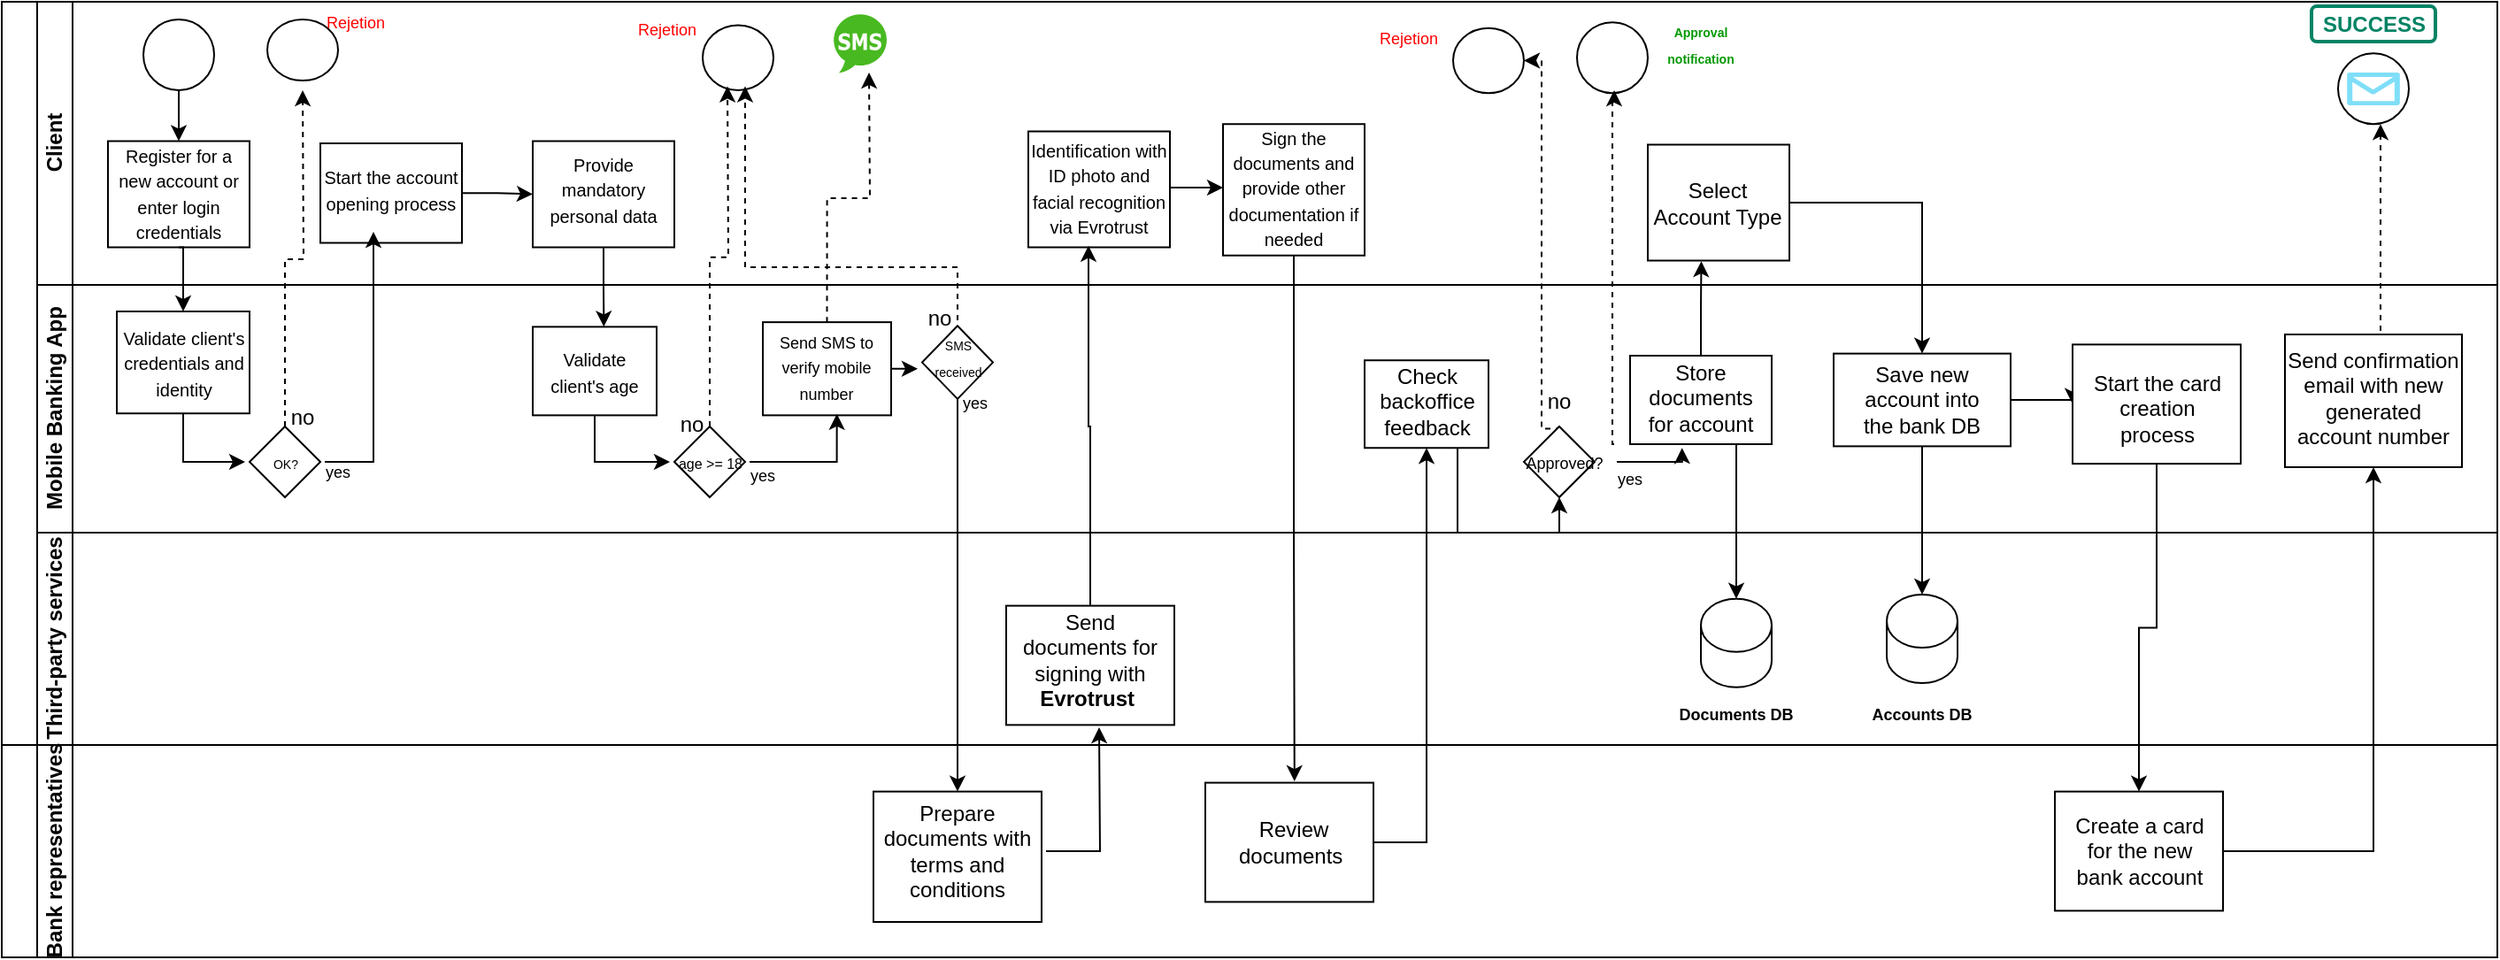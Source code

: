<mxfile version="21.2.1" type="github">
  <diagram id="prtHgNgQTEPvFCAcTncT" name="Page-1">
    <mxGraphModel dx="1558" dy="538" grid="1" gridSize="10" guides="1" tooltips="1" connect="1" arrows="1" fold="1" page="1" pageScale="1" pageWidth="827" pageHeight="1169" math="0" shadow="0">
      <root>
        <mxCell id="0" />
        <mxCell id="1" parent="0" />
        <mxCell id="dNxyNK7c78bLwvsdeMH5-19" value="" style="swimlane;html=1;childLayout=stackLayout;resizeParent=1;resizeParentMax=0;horizontal=0;startSize=20;horizontalStack=0;" parent="1" vertex="1">
          <mxGeometry x="100" y="120" width="1410" height="420" as="geometry">
            <mxRectangle x="130" y="120" width="50" height="40" as="alternateBounds" />
          </mxGeometry>
        </mxCell>
        <mxCell id="dNxyNK7c78bLwvsdeMH5-20" value="Client" style="swimlane;html=1;startSize=20;horizontal=0;" parent="dNxyNK7c78bLwvsdeMH5-19" vertex="1">
          <mxGeometry x="20" width="1390" height="160" as="geometry">
            <mxRectangle x="20" width="830" height="30" as="alternateBounds" />
          </mxGeometry>
        </mxCell>
        <mxCell id="dNxyNK7c78bLwvsdeMH5-32" value="" style="ellipse;whiteSpace=wrap;html=1;" parent="dNxyNK7c78bLwvsdeMH5-20" vertex="1">
          <mxGeometry x="130" y="10" width="40" height="34.5" as="geometry" />
        </mxCell>
        <mxCell id="s5pZFRqYBgZjyqIlcMoZ-17" style="edgeStyle=orthogonalEdgeStyle;rounded=0;orthogonalLoop=1;jettySize=auto;html=1;exitX=0.5;exitY=1;exitDx=0;exitDy=0;entryX=0.5;entryY=0;entryDx=0;entryDy=0;" edge="1" parent="dNxyNK7c78bLwvsdeMH5-20" source="dNxyNK7c78bLwvsdeMH5-23" target="s5pZFRqYBgZjyqIlcMoZ-7">
          <mxGeometry relative="1" as="geometry" />
        </mxCell>
        <mxCell id="dNxyNK7c78bLwvsdeMH5-23" value="" style="ellipse;whiteSpace=wrap;html=1;" parent="dNxyNK7c78bLwvsdeMH5-20" vertex="1">
          <mxGeometry x="60" y="10" width="40" height="40" as="geometry" />
        </mxCell>
        <mxCell id="H2B2UGWtE6lgij_-whlS-2" style="edgeStyle=orthogonalEdgeStyle;rounded=0;orthogonalLoop=1;jettySize=auto;html=1;exitX=1;exitY=0.5;exitDx=0;exitDy=0;entryX=0;entryY=0.5;entryDx=0;entryDy=0;" parent="dNxyNK7c78bLwvsdeMH5-20" source="dNxyNK7c78bLwvsdeMH5-24" target="dNxyNK7c78bLwvsdeMH5-30" edge="1">
          <mxGeometry relative="1" as="geometry" />
        </mxCell>
        <mxCell id="dNxyNK7c78bLwvsdeMH5-24" value="" style="rounded=0;whiteSpace=wrap;html=1;fontFamily=Helvetica;fontSize=12;fontColor=#000000;align=center;" parent="dNxyNK7c78bLwvsdeMH5-20" vertex="1">
          <mxGeometry x="160" y="80" width="80" height="56.25" as="geometry" />
        </mxCell>
        <mxCell id="dNxyNK7c78bLwvsdeMH5-30" value="" style="rounded=0;whiteSpace=wrap;html=1;fontFamily=Helvetica;fontSize=12;fontColor=#000000;align=center;" parent="dNxyNK7c78bLwvsdeMH5-20" vertex="1">
          <mxGeometry x="280" y="78.75" width="80" height="60" as="geometry" />
        </mxCell>
        <mxCell id="0VKmnLm70ZOvJsMQm3Ms-3" value="&lt;font style=&quot;font-size: 10px;&quot;&gt;Start the account opening process&lt;/font&gt;" style="text;strokeColor=none;align=center;fillColor=none;html=1;verticalAlign=middle;whiteSpace=wrap;rounded=0;" parent="dNxyNK7c78bLwvsdeMH5-20" vertex="1">
          <mxGeometry x="160" y="91.25" width="80" height="30" as="geometry" />
        </mxCell>
        <mxCell id="H2B2UGWtE6lgij_-whlS-1" value="&lt;font style=&quot;font-size: 10px;&quot;&gt;Provide mandatory personal data&lt;/font&gt;" style="text;strokeColor=none;align=center;fillColor=none;html=1;verticalAlign=middle;whiteSpace=wrap;rounded=0;" parent="dNxyNK7c78bLwvsdeMH5-20" vertex="1">
          <mxGeometry x="285" y="91" width="70" height="30" as="geometry" />
        </mxCell>
        <mxCell id="H2B2UGWtE6lgij_-whlS-9" value="&lt;font style=&quot;font-size: 9px;&quot;&gt;Rejetion&lt;/font&gt;" style="text;strokeColor=none;align=center;fillColor=none;html=1;verticalAlign=middle;whiteSpace=wrap;rounded=0;fontColor=#FF0000;" parent="dNxyNK7c78bLwvsdeMH5-20" vertex="1">
          <mxGeometry x="160" y="8.25" width="40" height="5" as="geometry" />
        </mxCell>
        <mxCell id="H2B2UGWtE6lgij_-whlS-36" value="" style="rounded=0;whiteSpace=wrap;html=1;fontFamily=Helvetica;fontSize=12;fontColor=#000000;align=center;" parent="dNxyNK7c78bLwvsdeMH5-20" vertex="1">
          <mxGeometry x="560" y="73.25" width="80" height="65.5" as="geometry" />
        </mxCell>
        <mxCell id="s5pZFRqYBgZjyqIlcMoZ-55" style="edgeStyle=orthogonalEdgeStyle;rounded=0;orthogonalLoop=1;jettySize=auto;html=1;exitX=1;exitY=0.5;exitDx=0;exitDy=0;" edge="1" parent="dNxyNK7c78bLwvsdeMH5-20" source="H2B2UGWtE6lgij_-whlS-37">
          <mxGeometry relative="1" as="geometry">
            <mxPoint x="670" y="105.154" as="targetPoint" />
          </mxGeometry>
        </mxCell>
        <mxCell id="H2B2UGWtE6lgij_-whlS-37" value="&lt;font style=&quot;font-size: 10px;&quot;&gt;Identification with ID photo and facial recognition via Evrotrust&lt;/font&gt;" style="text;strokeColor=none;align=center;fillColor=none;html=1;verticalAlign=middle;whiteSpace=wrap;rounded=0;" parent="dNxyNK7c78bLwvsdeMH5-20" vertex="1">
          <mxGeometry x="560" y="90" width="80" height="30" as="geometry" />
        </mxCell>
        <mxCell id="s5pZFRqYBgZjyqIlcMoZ-57" style="edgeStyle=orthogonalEdgeStyle;rounded=0;orthogonalLoop=1;jettySize=auto;html=1;exitX=0.5;exitY=1;exitDx=0;exitDy=0;" edge="1" parent="dNxyNK7c78bLwvsdeMH5-20" source="H2B2UGWtE6lgij_-whlS-44">
          <mxGeometry relative="1" as="geometry">
            <mxPoint x="710.385" y="440.513" as="targetPoint" />
          </mxGeometry>
        </mxCell>
        <mxCell id="H2B2UGWtE6lgij_-whlS-44" value="" style="rounded=0;whiteSpace=wrap;html=1;fontFamily=Helvetica;fontSize=12;fontColor=#000000;align=center;" parent="dNxyNK7c78bLwvsdeMH5-20" vertex="1">
          <mxGeometry x="670" y="69.12" width="80" height="74.25" as="geometry" />
        </mxCell>
        <mxCell id="H2B2UGWtE6lgij_-whlS-45" value="&lt;font style=&quot;font-size: 10px;&quot;&gt;Sign the documents and provide other documentation if needed&lt;/font&gt;" style="text;strokeColor=none;align=center;fillColor=none;html=1;verticalAlign=middle;whiteSpace=wrap;rounded=0;" parent="dNxyNK7c78bLwvsdeMH5-20" vertex="1">
          <mxGeometry x="665" y="91.88" width="90" height="26.25" as="geometry" />
        </mxCell>
        <mxCell id="H2B2UGWtE6lgij_-whlS-59" value="" style="ellipse;whiteSpace=wrap;html=1;" parent="dNxyNK7c78bLwvsdeMH5-20" vertex="1">
          <mxGeometry x="870" y="11.62" width="40" height="40" as="geometry" />
        </mxCell>
        <mxCell id="H2B2UGWtE6lgij_-whlS-61" value="&lt;font color=&quot;#009900&quot; style=&quot;font-size: 7px;&quot;&gt;&lt;b&gt;Approval notification&lt;/b&gt;&lt;/font&gt;" style="text;strokeColor=none;align=center;fillColor=none;html=1;verticalAlign=middle;whiteSpace=wrap;rounded=0;" parent="dNxyNK7c78bLwvsdeMH5-20" vertex="1">
          <mxGeometry x="910" y="8.25" width="60" height="30" as="geometry" />
        </mxCell>
        <mxCell id="H2B2UGWtE6lgij_-whlS-65" value="" style="rounded=0;whiteSpace=wrap;html=1;fontFamily=Helvetica;fontSize=12;fontColor=#000000;align=center;" parent="dNxyNK7c78bLwvsdeMH5-20" vertex="1">
          <mxGeometry x="910" y="80.75" width="80" height="65.5" as="geometry" />
        </mxCell>
        <mxCell id="H2B2UGWtE6lgij_-whlS-66" value="Select Account Type" style="text;strokeColor=none;align=center;fillColor=none;html=1;verticalAlign=middle;whiteSpace=wrap;rounded=0;" parent="dNxyNK7c78bLwvsdeMH5-20" vertex="1">
          <mxGeometry x="909" y="98.5" width="81" height="30" as="geometry" />
        </mxCell>
        <mxCell id="H2B2UGWtE6lgij_-whlS-91" value="" style="ellipse;whiteSpace=wrap;html=1;" parent="dNxyNK7c78bLwvsdeMH5-20" vertex="1">
          <mxGeometry x="1300" y="29.12" width="40" height="40" as="geometry" />
        </mxCell>
        <mxCell id="s5pZFRqYBgZjyqIlcMoZ-7" value="" style="rounded=0;whiteSpace=wrap;html=1;fontFamily=Helvetica;fontSize=12;fontColor=#000000;align=center;" vertex="1" parent="dNxyNK7c78bLwvsdeMH5-20">
          <mxGeometry x="40" y="78.75" width="80" height="60" as="geometry" />
        </mxCell>
        <mxCell id="s5pZFRqYBgZjyqIlcMoZ-9" value="&lt;font style=&quot;font-size: 10px;&quot;&gt;Register for a new account or enter login credentials&lt;/font&gt;" style="text;strokeColor=none;align=center;fillColor=none;html=1;verticalAlign=middle;whiteSpace=wrap;rounded=0;" vertex="1" parent="dNxyNK7c78bLwvsdeMH5-20">
          <mxGeometry x="45" y="85" width="70" height="46" as="geometry" />
        </mxCell>
        <mxCell id="s5pZFRqYBgZjyqIlcMoZ-23" value="" style="shape=image;html=1;verticalAlign=top;verticalLabelPosition=bottom;labelBackgroundColor=#ffffff;imageAspect=0;aspect=fixed;image=https://cdn2.iconfinder.com/data/icons/boxicons-regular-vol-1/24/bx-comment-error-128.png" vertex="1" parent="dNxyNK7c78bLwvsdeMH5-20">
          <mxGeometry x="136" y="13.25" width="28" height="28" as="geometry" />
        </mxCell>
        <mxCell id="s5pZFRqYBgZjyqIlcMoZ-28" value="" style="ellipse;whiteSpace=wrap;html=1;" vertex="1" parent="dNxyNK7c78bLwvsdeMH5-20">
          <mxGeometry x="376" y="13.25" width="40" height="36.75" as="geometry" />
        </mxCell>
        <mxCell id="s5pZFRqYBgZjyqIlcMoZ-29" value="" style="shape=image;html=1;verticalAlign=top;verticalLabelPosition=bottom;labelBackgroundColor=#ffffff;imageAspect=0;aspect=fixed;image=https://cdn2.iconfinder.com/data/icons/boxicons-regular-vol-1/24/bx-comment-error-128.png" vertex="1" parent="dNxyNK7c78bLwvsdeMH5-20">
          <mxGeometry x="382" y="17.62" width="28" height="28" as="geometry" />
        </mxCell>
        <mxCell id="s5pZFRqYBgZjyqIlcMoZ-44" style="edgeStyle=orthogonalEdgeStyle;rounded=0;orthogonalLoop=1;jettySize=auto;html=1;exitX=0.5;exitY=0;exitDx=0;exitDy=0;entryX=0.5;entryY=1;entryDx=0;entryDy=0;dashed=1;" edge="1" parent="dNxyNK7c78bLwvsdeMH5-20" source="dNxyNK7c78bLwvsdeMH5-28">
          <mxGeometry relative="1" as="geometry">
            <mxPoint x="380" y="247.06" as="sourcePoint" />
            <mxPoint x="390" y="47.75" as="targetPoint" />
          </mxGeometry>
        </mxCell>
        <mxCell id="s5pZFRqYBgZjyqIlcMoZ-49" style="edgeStyle=orthogonalEdgeStyle;rounded=0;orthogonalLoop=1;jettySize=auto;html=1;entryX=0.5;entryY=1;entryDx=0;entryDy=0;dashed=1;" edge="1" parent="dNxyNK7c78bLwvsdeMH5-20">
          <mxGeometry relative="1" as="geometry">
            <mxPoint x="520" y="180" as="sourcePoint" />
            <mxPoint x="400" y="47.75" as="targetPoint" />
            <Array as="points">
              <mxPoint x="520" y="150" />
              <mxPoint x="400" y="150" />
            </Array>
          </mxGeometry>
        </mxCell>
        <mxCell id="s5pZFRqYBgZjyqIlcMoZ-61" value="" style="shape=image;html=1;verticalAlign=top;verticalLabelPosition=bottom;labelBackgroundColor=#ffffff;imageAspect=0;aspect=fixed;image=https://cdn4.iconfinder.com/data/icons/web-ui-color/128/Checkmark-128.png" vertex="1" parent="dNxyNK7c78bLwvsdeMH5-20">
          <mxGeometry x="875.5" y="17.12" width="29" height="29" as="geometry" />
        </mxCell>
        <mxCell id="s5pZFRqYBgZjyqIlcMoZ-67" style="edgeStyle=orthogonalEdgeStyle;rounded=0;orthogonalLoop=1;jettySize=auto;html=1;exitX=0.5;exitY=0;exitDx=0;exitDy=0;entryX=0.5;entryY=1;entryDx=0;entryDy=0;dashed=1;" edge="1" parent="dNxyNK7c78bLwvsdeMH5-20" source="dNxyNK7c78bLwvsdeMH5-34">
          <mxGeometry relative="1" as="geometry">
            <mxPoint x="460" y="232.25" as="sourcePoint" />
            <mxPoint x="470" y="40" as="targetPoint" />
          </mxGeometry>
        </mxCell>
        <mxCell id="s5pZFRqYBgZjyqIlcMoZ-68" value="&lt;font style=&quot;font-size: 9px;&quot;&gt;Rejetion&lt;/font&gt;" style="text;strokeColor=none;align=center;fillColor=none;html=1;verticalAlign=middle;whiteSpace=wrap;rounded=0;fontColor=#FF0000;" vertex="1" parent="dNxyNK7c78bLwvsdeMH5-20">
          <mxGeometry x="336" y="10" width="40" height="10" as="geometry" />
        </mxCell>
        <mxCell id="s5pZFRqYBgZjyqIlcMoZ-75" value="SUCCESS" style="dashed=0;html=1;rounded=1;strokeColor=#008364;fontSize=12;align=center;fontStyle=1;strokeWidth=2;fontColor=#008364" vertex="1" parent="dNxyNK7c78bLwvsdeMH5-20">
          <mxGeometry x="1285" y="2.5" width="70" height="20" as="geometry" />
        </mxCell>
        <mxCell id="s5pZFRqYBgZjyqIlcMoZ-76" value="" style="verticalLabelPosition=bottom;html=1;verticalAlign=top;align=center;strokeColor=none;fillColor=#00BEF2;shape=mxgraph.azure.message;pointerEvents=1;" vertex="1" parent="dNxyNK7c78bLwvsdeMH5-20">
          <mxGeometry x="1305" y="40" width="30" height="18.5" as="geometry" />
        </mxCell>
        <mxCell id="s5pZFRqYBgZjyqIlcMoZ-81" style="edgeStyle=orthogonalEdgeStyle;rounded=0;orthogonalLoop=1;jettySize=auto;html=1;exitX=0.5;exitY=0;exitDx=0;exitDy=0;entryX=0.5;entryY=1;entryDx=0;entryDy=0;dashed=1;" edge="1" parent="dNxyNK7c78bLwvsdeMH5-20" source="s5pZFRqYBgZjyqIlcMoZ-72">
          <mxGeometry relative="1" as="geometry">
            <mxPoint x="1300" y="210.12" as="sourcePoint" />
            <mxPoint x="1324" y="69.12" as="targetPoint" />
            <Array as="points">
              <mxPoint x="1324" y="188" />
            </Array>
          </mxGeometry>
        </mxCell>
        <mxCell id="s5pZFRqYBgZjyqIlcMoZ-86" value="" style="ellipse;whiteSpace=wrap;html=1;" vertex="1" parent="dNxyNK7c78bLwvsdeMH5-20">
          <mxGeometry x="800" y="14.87" width="40" height="36.75" as="geometry" />
        </mxCell>
        <mxCell id="s5pZFRqYBgZjyqIlcMoZ-85" value="" style="shape=image;html=1;verticalAlign=top;verticalLabelPosition=bottom;labelBackgroundColor=#ffffff;imageAspect=0;aspect=fixed;image=https://cdn2.iconfinder.com/data/icons/boxicons-regular-vol-1/24/bx-comment-error-128.png" vertex="1" parent="dNxyNK7c78bLwvsdeMH5-20">
          <mxGeometry x="806" y="22.5" width="28" height="28" as="geometry" />
        </mxCell>
        <mxCell id="s5pZFRqYBgZjyqIlcMoZ-87" value="&lt;font style=&quot;font-size: 9px;&quot;&gt;Rejetion&lt;/font&gt;" style="text;strokeColor=none;align=center;fillColor=none;html=1;verticalAlign=middle;whiteSpace=wrap;rounded=0;fontColor=#FF0000;" vertex="1" parent="dNxyNK7c78bLwvsdeMH5-20">
          <mxGeometry x="755" y="14.87" width="40" height="10" as="geometry" />
        </mxCell>
        <mxCell id="s5pZFRqYBgZjyqIlcMoZ-90" style="edgeStyle=orthogonalEdgeStyle;rounded=0;orthogonalLoop=1;jettySize=auto;html=1;dashed=1;entryX=1;entryY=0.5;entryDx=0;entryDy=0;" edge="1" parent="dNxyNK7c78bLwvsdeMH5-20" target="s5pZFRqYBgZjyqIlcMoZ-86">
          <mxGeometry relative="1" as="geometry">
            <mxPoint x="861" y="241.25" as="sourcePoint" />
            <mxPoint x="810" y="60" as="targetPoint" />
            <Array as="points">
              <mxPoint x="850" y="241" />
              <mxPoint x="850" y="33" />
            </Array>
          </mxGeometry>
        </mxCell>
        <mxCell id="s5pZFRqYBgZjyqIlcMoZ-94" value="" style="dashed=0;outlineConnect=0;html=1;align=center;labelPosition=center;verticalLabelPosition=bottom;verticalAlign=top;shape=mxgraph.weblogos.sms;fillColor=#48B921;strokeColor=none" vertex="1" parent="dNxyNK7c78bLwvsdeMH5-20">
          <mxGeometry x="450" y="6.31" width="30" height="33.88" as="geometry" />
        </mxCell>
        <mxCell id="dNxyNK7c78bLwvsdeMH5-21" value="Mobile Banking App" style="swimlane;html=1;startSize=20;horizontal=0;" parent="dNxyNK7c78bLwvsdeMH5-19" vertex="1">
          <mxGeometry x="20" y="160" width="1390" height="140" as="geometry">
            <mxRectangle x="20" y="160" width="890" height="30" as="alternateBounds" />
          </mxGeometry>
        </mxCell>
        <mxCell id="s5pZFRqYBgZjyqIlcMoZ-89" style="edgeStyle=orthogonalEdgeStyle;rounded=0;orthogonalLoop=1;jettySize=auto;html=1;dashed=1;" edge="1" parent="dNxyNK7c78bLwvsdeMH5-21">
          <mxGeometry relative="1" as="geometry">
            <mxPoint x="891" y="90" as="sourcePoint" />
            <mxPoint x="891" y="-110" as="targetPoint" />
            <Array as="points">
              <mxPoint x="890" y="90" />
              <mxPoint x="890" y="-107" />
            </Array>
          </mxGeometry>
        </mxCell>
        <mxCell id="s5pZFRqYBgZjyqIlcMoZ-30" style="edgeStyle=orthogonalEdgeStyle;rounded=0;orthogonalLoop=1;jettySize=auto;html=1;exitX=0.5;exitY=1;exitDx=0;exitDy=0;entryX=0;entryY=0.5;entryDx=0;entryDy=0;" edge="1" parent="dNxyNK7c78bLwvsdeMH5-21" source="dNxyNK7c78bLwvsdeMH5-26" target="H2B2UGWtE6lgij_-whlS-6">
          <mxGeometry relative="1" as="geometry" />
        </mxCell>
        <mxCell id="dNxyNK7c78bLwvsdeMH5-26" value="" style="rounded=0;whiteSpace=wrap;html=1;fontFamily=Helvetica;fontSize=12;fontColor=#000000;align=center;" parent="dNxyNK7c78bLwvsdeMH5-21" vertex="1">
          <mxGeometry x="280" y="23.69" width="70" height="50" as="geometry" />
        </mxCell>
        <mxCell id="H2B2UGWtE6lgij_-whlS-15" value="no" style="text;strokeColor=none;align=center;fillColor=none;html=1;verticalAlign=middle;whiteSpace=wrap;rounded=0;" parent="dNxyNK7c78bLwvsdeMH5-21" vertex="1">
          <mxGeometry x="480" y="3.69" width="60" height="30" as="geometry" />
        </mxCell>
        <mxCell id="s5pZFRqYBgZjyqIlcMoZ-42" style="edgeStyle=orthogonalEdgeStyle;rounded=0;orthogonalLoop=1;jettySize=auto;html=1;exitX=1;exitY=0.5;exitDx=0;exitDy=0;entryX=0;entryY=0.75;entryDx=0;entryDy=0;" edge="1" parent="dNxyNK7c78bLwvsdeMH5-21" source="dNxyNK7c78bLwvsdeMH5-34" target="H2B2UGWtE6lgij_-whlS-21">
          <mxGeometry relative="1" as="geometry" />
        </mxCell>
        <mxCell id="dNxyNK7c78bLwvsdeMH5-34" value="" style="rounded=0;whiteSpace=wrap;html=1;fontFamily=Helvetica;fontSize=12;fontColor=#000000;align=center;" parent="dNxyNK7c78bLwvsdeMH5-21" vertex="1">
          <mxGeometry x="410" y="21.07" width="72.5" height="52.62" as="geometry" />
        </mxCell>
        <mxCell id="H2B2UGWtE6lgij_-whlS-18" value="&lt;font style=&quot;font-size: 9px;&quot;&gt;Send SMS to verify mobile number&lt;/font&gt;" style="text;strokeColor=none;align=center;fillColor=none;html=1;verticalAlign=middle;whiteSpace=wrap;rounded=0;" parent="dNxyNK7c78bLwvsdeMH5-21" vertex="1">
          <mxGeometry x="416.25" y="31.31" width="60" height="30" as="geometry" />
        </mxCell>
        <mxCell id="dNxyNK7c78bLwvsdeMH5-36" value="" style="rhombus;whiteSpace=wrap;html=1;fontFamily=Helvetica;fontSize=12;fontColor=#000000;align=center;" parent="dNxyNK7c78bLwvsdeMH5-21" vertex="1">
          <mxGeometry x="500" y="23.15" width="40" height="41.31" as="geometry" />
        </mxCell>
        <mxCell id="H2B2UGWtE6lgij_-whlS-23" value="no" style="text;strokeColor=none;align=center;fillColor=none;html=1;verticalAlign=middle;whiteSpace=wrap;rounded=0;" parent="dNxyNK7c78bLwvsdeMH5-21" vertex="1">
          <mxGeometry x="120" y="60" width="60" height="30" as="geometry" />
        </mxCell>
        <mxCell id="H2B2UGWtE6lgij_-whlS-29" value="&lt;font style=&quot;font-size: 9px;&quot;&gt;yes&lt;/font&gt;" style="text;strokeColor=none;align=center;fillColor=none;html=1;verticalAlign=middle;whiteSpace=wrap;rounded=0;" parent="dNxyNK7c78bLwvsdeMH5-21" vertex="1">
          <mxGeometry x="140" y="90" width="60" height="30" as="geometry" />
        </mxCell>
        <mxCell id="H2B2UGWtE6lgij_-whlS-43" value="no" style="text;strokeColor=none;align=center;fillColor=none;html=1;verticalAlign=middle;whiteSpace=wrap;rounded=0;" parent="dNxyNK7c78bLwvsdeMH5-21" vertex="1">
          <mxGeometry x="340" y="63.69" width="60" height="30" as="geometry" />
        </mxCell>
        <mxCell id="H2B2UGWtE6lgij_-whlS-55" value="" style="rounded=0;whiteSpace=wrap;html=1;fontFamily=Helvetica;fontSize=12;fontColor=#000000;align=center;" parent="dNxyNK7c78bLwvsdeMH5-21" vertex="1">
          <mxGeometry x="900" y="40" width="80" height="50" as="geometry" />
        </mxCell>
        <mxCell id="H2B2UGWtE6lgij_-whlS-58" value="Store documents for account" style="text;strokeColor=none;align=center;fillColor=none;html=1;verticalAlign=middle;whiteSpace=wrap;rounded=0;" parent="dNxyNK7c78bLwvsdeMH5-21" vertex="1">
          <mxGeometry x="901.25" y="48.81" width="77.5" height="30" as="geometry" />
        </mxCell>
        <mxCell id="s5pZFRqYBgZjyqIlcMoZ-93" style="edgeStyle=orthogonalEdgeStyle;rounded=0;orthogonalLoop=1;jettySize=auto;html=1;exitX=1;exitY=0.5;exitDx=0;exitDy=0;entryX=0;entryY=0.5;entryDx=0;entryDy=0;" edge="1" parent="dNxyNK7c78bLwvsdeMH5-21" source="H2B2UGWtE6lgij_-whlS-67" target="s5pZFRqYBgZjyqIlcMoZ-69">
          <mxGeometry relative="1" as="geometry">
            <mxPoint x="1140" y="65.13" as="targetPoint" />
          </mxGeometry>
        </mxCell>
        <mxCell id="H2B2UGWtE6lgij_-whlS-67" value="" style="rounded=0;whiteSpace=wrap;html=1;fontFamily=Helvetica;fontSize=12;fontColor=#000000;align=center;" parent="dNxyNK7c78bLwvsdeMH5-21" vertex="1">
          <mxGeometry x="1015" y="38.81" width="100" height="52.38" as="geometry" />
        </mxCell>
        <mxCell id="H2B2UGWtE6lgij_-whlS-68" value="Save new account into the bank DB" style="text;strokeColor=none;align=center;fillColor=none;html=1;verticalAlign=middle;whiteSpace=wrap;rounded=0;" parent="dNxyNK7c78bLwvsdeMH5-21" vertex="1">
          <mxGeometry x="1030" y="50" width="70" height="30" as="geometry" />
        </mxCell>
        <mxCell id="s5pZFRqYBgZjyqIlcMoZ-20" style="edgeStyle=orthogonalEdgeStyle;rounded=0;orthogonalLoop=1;jettySize=auto;html=1;exitX=0.5;exitY=1;exitDx=0;exitDy=0;entryX=0;entryY=0.5;entryDx=0;entryDy=0;" edge="1" parent="dNxyNK7c78bLwvsdeMH5-21" source="s5pZFRqYBgZjyqIlcMoZ-11" target="s5pZFRqYBgZjyqIlcMoZ-19">
          <mxGeometry relative="1" as="geometry" />
        </mxCell>
        <mxCell id="s5pZFRqYBgZjyqIlcMoZ-11" value="" style="rounded=0;whiteSpace=wrap;html=1;fontFamily=Helvetica;fontSize=12;fontColor=#000000;align=center;" vertex="1" parent="dNxyNK7c78bLwvsdeMH5-21">
          <mxGeometry x="45" y="15.0" width="75" height="57.62" as="geometry" />
        </mxCell>
        <mxCell id="s5pZFRqYBgZjyqIlcMoZ-12" value="&lt;font style=&quot;font-size: 10px;&quot;&gt;Validate client&#39;s credentials and identity&lt;/font&gt;" style="text;strokeColor=none;align=center;fillColor=none;html=1;verticalAlign=middle;whiteSpace=wrap;rounded=0;" vertex="1" parent="dNxyNK7c78bLwvsdeMH5-21">
          <mxGeometry x="42.5" y="28.81" width="80" height="30" as="geometry" />
        </mxCell>
        <mxCell id="s5pZFRqYBgZjyqIlcMoZ-18" value="" style="rhombus;whiteSpace=wrap;html=1;fontFamily=Helvetica;fontSize=12;fontColor=#000000;align=center;" vertex="1" parent="dNxyNK7c78bLwvsdeMH5-21">
          <mxGeometry x="120" y="80" width="40" height="40" as="geometry" />
        </mxCell>
        <mxCell id="s5pZFRqYBgZjyqIlcMoZ-19" value="&lt;font style=&quot;font-size: 7px;&quot;&gt;OK?&lt;/font&gt;" style="text;strokeColor=none;align=center;fillColor=none;html=1;verticalAlign=middle;whiteSpace=wrap;rounded=0;" vertex="1" parent="dNxyNK7c78bLwvsdeMH5-21">
          <mxGeometry x="117.5" y="85" width="45" height="30" as="geometry" />
        </mxCell>
        <mxCell id="H2B2UGWtE6lgij_-whlS-5" value="&lt;font style=&quot;font-size: 10px;&quot;&gt;Validate client&#39;s age&lt;/font&gt;" style="text;strokeColor=none;align=center;fillColor=none;html=1;verticalAlign=middle;whiteSpace=wrap;rounded=0;" parent="dNxyNK7c78bLwvsdeMH5-21" vertex="1">
          <mxGeometry x="280" y="33.69" width="70" height="30" as="geometry" />
        </mxCell>
        <mxCell id="dNxyNK7c78bLwvsdeMH5-28" value="" style="rhombus;whiteSpace=wrap;html=1;fontFamily=Helvetica;fontSize=12;fontColor=#000000;align=center;" parent="dNxyNK7c78bLwvsdeMH5-21" vertex="1">
          <mxGeometry x="360" y="80" width="40" height="40" as="geometry" />
        </mxCell>
        <mxCell id="s5pZFRqYBgZjyqIlcMoZ-27" value="" style="rhombus;whiteSpace=wrap;html=1;fontFamily=Helvetica;fontSize=12;fontColor=#000000;align=center;" vertex="1" parent="dNxyNK7c78bLwvsdeMH5-21">
          <mxGeometry x="840" y="80" width="40" height="40" as="geometry" />
        </mxCell>
        <mxCell id="s5pZFRqYBgZjyqIlcMoZ-34" style="edgeStyle=orthogonalEdgeStyle;rounded=0;orthogonalLoop=1;jettySize=auto;html=1;exitX=1;exitY=0.5;exitDx=0;exitDy=0;entryX=0.577;entryY=0.985;entryDx=0;entryDy=0;entryPerimeter=0;" edge="1" parent="dNxyNK7c78bLwvsdeMH5-21" source="H2B2UGWtE6lgij_-whlS-6" target="dNxyNK7c78bLwvsdeMH5-34">
          <mxGeometry relative="1" as="geometry" />
        </mxCell>
        <mxCell id="H2B2UGWtE6lgij_-whlS-6" value="&lt;font style=&quot;font-size: 8px;&quot;&gt;age &amp;gt;= 18&lt;/font&gt;" style="text;strokeColor=none;align=center;fillColor=none;html=1;verticalAlign=middle;whiteSpace=wrap;rounded=0;" parent="dNxyNK7c78bLwvsdeMH5-21" vertex="1">
          <mxGeometry x="357.5" y="85" width="45" height="30" as="geometry" />
        </mxCell>
        <mxCell id="H2B2UGWtE6lgij_-whlS-21" value="&lt;font style=&quot;font-size: 7px;&quot;&gt;SMS received&lt;/font&gt;" style="text;strokeColor=none;align=center;fillColor=none;html=1;verticalAlign=middle;whiteSpace=wrap;rounded=0;movable=1;resizable=1;rotatable=1;deletable=1;editable=1;locked=0;connectable=1;" parent="dNxyNK7c78bLwvsdeMH5-21" vertex="1">
          <mxGeometry x="497.5" y="25.0" width="45" height="30" as="geometry" />
        </mxCell>
        <mxCell id="s5pZFRqYBgZjyqIlcMoZ-43" style="edgeStyle=orthogonalEdgeStyle;rounded=0;orthogonalLoop=1;jettySize=auto;html=1;exitX=0.5;exitY=0;exitDx=0;exitDy=0;dashed=1;" edge="1" parent="dNxyNK7c78bLwvsdeMH5-21" source="s5pZFRqYBgZjyqIlcMoZ-18">
          <mxGeometry relative="1" as="geometry">
            <mxPoint x="201" y="53.69" as="sourcePoint" />
            <mxPoint x="150" y="-110" as="targetPoint" />
          </mxGeometry>
        </mxCell>
        <mxCell id="s5pZFRqYBgZjyqIlcMoZ-60" style="edgeStyle=orthogonalEdgeStyle;rounded=0;orthogonalLoop=1;jettySize=auto;html=1;exitX=0.75;exitY=1;exitDx=0;exitDy=0;entryX=0.5;entryY=1;entryDx=0;entryDy=0;" edge="1" parent="dNxyNK7c78bLwvsdeMH5-21" source="H2B2UGWtE6lgij_-whlS-26" target="s5pZFRqYBgZjyqIlcMoZ-27">
          <mxGeometry relative="1" as="geometry" />
        </mxCell>
        <mxCell id="H2B2UGWtE6lgij_-whlS-26" value="" style="rounded=0;whiteSpace=wrap;html=1;fontFamily=Helvetica;fontSize=12;fontColor=#000000;align=center;" parent="dNxyNK7c78bLwvsdeMH5-21" vertex="1">
          <mxGeometry x="750" y="42.62" width="70" height="49.5" as="geometry" />
        </mxCell>
        <mxCell id="H2B2UGWtE6lgij_-whlS-27" value="Check backoffice feedback" style="text;strokeColor=none;align=center;fillColor=none;html=1;verticalAlign=middle;whiteSpace=wrap;rounded=0;" parent="dNxyNK7c78bLwvsdeMH5-21" vertex="1">
          <mxGeometry x="754.5" y="51" width="61" height="29" as="geometry" />
        </mxCell>
        <mxCell id="s5pZFRqYBgZjyqIlcMoZ-62" style="edgeStyle=orthogonalEdgeStyle;rounded=0;orthogonalLoop=1;jettySize=auto;html=1;exitX=1;exitY=0.5;exitDx=0;exitDy=0;entryX=0.367;entryY=1.042;entryDx=0;entryDy=0;entryPerimeter=0;" edge="1" parent="dNxyNK7c78bLwvsdeMH5-21" source="H2B2UGWtE6lgij_-whlS-40" target="H2B2UGWtE6lgij_-whlS-55">
          <mxGeometry relative="1" as="geometry" />
        </mxCell>
        <mxCell id="H2B2UGWtE6lgij_-whlS-40" value="&lt;font style=&quot;font-size: 9px;&quot;&gt;Approved?&lt;/font&gt;" style="text;strokeColor=none;align=center;fillColor=none;html=1;verticalAlign=middle;whiteSpace=wrap;rounded=0;" parent="dNxyNK7c78bLwvsdeMH5-21" vertex="1">
          <mxGeometry x="832.5" y="82.5" width="60" height="35" as="geometry" />
        </mxCell>
        <mxCell id="s5pZFRqYBgZjyqIlcMoZ-69" value="" style="rounded=0;whiteSpace=wrap;html=1;fontFamily=Helvetica;fontSize=12;fontColor=#000000;align=center;" vertex="1" parent="dNxyNK7c78bLwvsdeMH5-21">
          <mxGeometry x="1150" y="33.69" width="95" height="67.37" as="geometry" />
        </mxCell>
        <mxCell id="s5pZFRqYBgZjyqIlcMoZ-70" value="Start the card creation process" style="text;strokeColor=none;align=center;fillColor=none;html=1;verticalAlign=middle;whiteSpace=wrap;rounded=0;" vertex="1" parent="dNxyNK7c78bLwvsdeMH5-21">
          <mxGeometry x="1157.5" y="55" width="80" height="30" as="geometry" />
        </mxCell>
        <mxCell id="s5pZFRqYBgZjyqIlcMoZ-72" value="" style="rounded=0;whiteSpace=wrap;html=1;fontFamily=Helvetica;fontSize=12;fontColor=#000000;align=center;" vertex="1" parent="dNxyNK7c78bLwvsdeMH5-21">
          <mxGeometry x="1270" y="28" width="100" height="75" as="geometry" />
        </mxCell>
        <mxCell id="s5pZFRqYBgZjyqIlcMoZ-73" value="Send confirmation email with new generated account number" style="text;strokeColor=none;align=center;fillColor=none;html=1;verticalAlign=middle;whiteSpace=wrap;rounded=0;" vertex="1" parent="dNxyNK7c78bLwvsdeMH5-21">
          <mxGeometry x="1270" y="48.81" width="100" height="30" as="geometry" />
        </mxCell>
        <mxCell id="H2B2UGWtE6lgij_-whlS-24" value="&lt;font style=&quot;font-size: 9px;&quot;&gt;yes&lt;/font&gt;" style="text;strokeColor=none;align=center;fillColor=none;html=1;verticalAlign=middle;whiteSpace=wrap;rounded=0;" parent="dNxyNK7c78bLwvsdeMH5-21" vertex="1">
          <mxGeometry x="380" y="92.12" width="60" height="30" as="geometry" />
        </mxCell>
        <mxCell id="H2B2UGWtE6lgij_-whlS-76" value="&lt;font style=&quot;font-size: 9px;&quot;&gt;yes&lt;/font&gt;" style="text;strokeColor=none;align=center;fillColor=none;html=1;verticalAlign=middle;whiteSpace=wrap;rounded=0;" parent="dNxyNK7c78bLwvsdeMH5-21" vertex="1">
          <mxGeometry x="500" y="51" width="60" height="30" as="geometry" />
        </mxCell>
        <mxCell id="s5pZFRqYBgZjyqIlcMoZ-83" value="&lt;font style=&quot;font-size: 9px;&quot;&gt;yes&lt;/font&gt;" style="text;strokeColor=none;align=center;fillColor=none;html=1;verticalAlign=middle;whiteSpace=wrap;rounded=0;" vertex="1" parent="dNxyNK7c78bLwvsdeMH5-21">
          <mxGeometry x="870" y="93.69" width="60" height="30" as="geometry" />
        </mxCell>
        <mxCell id="s5pZFRqYBgZjyqIlcMoZ-84" value="no" style="text;strokeColor=none;align=center;fillColor=none;html=1;verticalAlign=middle;whiteSpace=wrap;rounded=0;" vertex="1" parent="dNxyNK7c78bLwvsdeMH5-21">
          <mxGeometry x="830" y="51.0" width="60" height="30" as="geometry" />
        </mxCell>
        <mxCell id="dNxyNK7c78bLwvsdeMH5-22" value="Third-party services" style="swimlane;html=1;startSize=20;horizontal=0;" parent="dNxyNK7c78bLwvsdeMH5-19" vertex="1">
          <mxGeometry x="20" y="300" width="1390" height="120" as="geometry" />
        </mxCell>
        <mxCell id="H2B2UGWtE6lgij_-whlS-32" value="" style="rounded=0;whiteSpace=wrap;html=1;fontFamily=Helvetica;fontSize=12;fontColor=#000000;align=center;" parent="dNxyNK7c78bLwvsdeMH5-22" vertex="1">
          <mxGeometry x="547.5" y="41.31" width="95" height="67.37" as="geometry" />
        </mxCell>
        <mxCell id="H2B2UGWtE6lgij_-whlS-34" value="Send documents for signing with &lt;b&gt;Evrotrust&amp;nbsp;&lt;/b&gt;" style="text;strokeColor=none;align=center;fillColor=none;html=1;verticalAlign=middle;whiteSpace=wrap;rounded=0;" parent="dNxyNK7c78bLwvsdeMH5-22" vertex="1">
          <mxGeometry x="555" y="57.37" width="80" height="30" as="geometry" />
        </mxCell>
        <mxCell id="H2B2UGWtE6lgij_-whlS-81" value="" style="shape=cylinder3;whiteSpace=wrap;html=1;boundedLbl=1;backgroundOutline=1;size=15;" parent="dNxyNK7c78bLwvsdeMH5-22" vertex="1">
          <mxGeometry x="940" y="37.37" width="40" height="50" as="geometry" />
        </mxCell>
        <mxCell id="H2B2UGWtE6lgij_-whlS-83" value="" style="shape=cylinder3;whiteSpace=wrap;html=1;boundedLbl=1;backgroundOutline=1;size=15;" parent="dNxyNK7c78bLwvsdeMH5-22" vertex="1">
          <mxGeometry x="1045" y="35.0" width="40" height="50" as="geometry" />
        </mxCell>
        <mxCell id="H2B2UGWtE6lgij_-whlS-85" value="&lt;font style=&quot;font-size: 9px;&quot;&gt;&lt;b&gt;Documents DB&lt;/b&gt;&lt;/font&gt;" style="text;strokeColor=none;align=center;fillColor=none;html=1;verticalAlign=middle;whiteSpace=wrap;rounded=0;" parent="dNxyNK7c78bLwvsdeMH5-22" vertex="1">
          <mxGeometry x="925" y="87.37" width="70" height="30" as="geometry" />
        </mxCell>
        <mxCell id="H2B2UGWtE6lgij_-whlS-86" value="&lt;font style=&quot;font-size: 9px;&quot;&gt;&lt;b&gt;Accounts DB&lt;/b&gt;&lt;/font&gt;" style="text;strokeColor=none;align=center;fillColor=none;html=1;verticalAlign=middle;whiteSpace=wrap;rounded=0;" parent="dNxyNK7c78bLwvsdeMH5-22" vertex="1">
          <mxGeometry x="1030" y="87.37" width="70" height="30" as="geometry" />
        </mxCell>
        <mxCell id="H2B2UGWtE6lgij_-whlS-82" style="edgeStyle=orthogonalEdgeStyle;rounded=0;orthogonalLoop=1;jettySize=auto;html=1;exitX=0.75;exitY=1;exitDx=0;exitDy=0;entryX=0.5;entryY=0;entryDx=0;entryDy=0;entryPerimeter=0;" parent="dNxyNK7c78bLwvsdeMH5-19" source="H2B2UGWtE6lgij_-whlS-55" target="H2B2UGWtE6lgij_-whlS-81" edge="1">
          <mxGeometry relative="1" as="geometry" />
        </mxCell>
        <mxCell id="H2B2UGWtE6lgij_-whlS-84" style="edgeStyle=orthogonalEdgeStyle;rounded=0;orthogonalLoop=1;jettySize=auto;html=1;exitX=0.5;exitY=1;exitDx=0;exitDy=0;entryX=0.5;entryY=0;entryDx=0;entryDy=0;entryPerimeter=0;" parent="dNxyNK7c78bLwvsdeMH5-19" source="H2B2UGWtE6lgij_-whlS-67" target="H2B2UGWtE6lgij_-whlS-83" edge="1">
          <mxGeometry relative="1" as="geometry" />
        </mxCell>
        <mxCell id="s5pZFRqYBgZjyqIlcMoZ-22" style="edgeStyle=orthogonalEdgeStyle;rounded=0;orthogonalLoop=1;jettySize=auto;html=1;exitX=1;exitY=0.5;exitDx=0;exitDy=0;entryX=0.375;entryY=0.889;entryDx=0;entryDy=0;entryPerimeter=0;" edge="1" parent="dNxyNK7c78bLwvsdeMH5-19" source="s5pZFRqYBgZjyqIlcMoZ-19" target="dNxyNK7c78bLwvsdeMH5-24">
          <mxGeometry relative="1" as="geometry" />
        </mxCell>
        <mxCell id="s5pZFRqYBgZjyqIlcMoZ-24" style="edgeStyle=orthogonalEdgeStyle;rounded=0;orthogonalLoop=1;jettySize=auto;html=1;exitX=0.5;exitY=1;exitDx=0;exitDy=0;entryX=0.5;entryY=0;entryDx=0;entryDy=0;" edge="1" parent="dNxyNK7c78bLwvsdeMH5-19" source="s5pZFRqYBgZjyqIlcMoZ-7" target="s5pZFRqYBgZjyqIlcMoZ-11">
          <mxGeometry relative="1" as="geometry" />
        </mxCell>
        <mxCell id="s5pZFRqYBgZjyqIlcMoZ-36" style="edgeStyle=orthogonalEdgeStyle;rounded=0;orthogonalLoop=1;jettySize=auto;html=1;exitX=0.5;exitY=1;exitDx=0;exitDy=0;entryX=0.574;entryY=-0.001;entryDx=0;entryDy=0;entryPerimeter=0;" edge="1" parent="dNxyNK7c78bLwvsdeMH5-19" source="dNxyNK7c78bLwvsdeMH5-30" target="dNxyNK7c78bLwvsdeMH5-26">
          <mxGeometry relative="1" as="geometry" />
        </mxCell>
        <mxCell id="s5pZFRqYBgZjyqIlcMoZ-53" style="edgeStyle=orthogonalEdgeStyle;rounded=0;orthogonalLoop=1;jettySize=auto;html=1;exitX=0.5;exitY=0;exitDx=0;exitDy=0;entryX=0.425;entryY=0.986;entryDx=0;entryDy=0;entryPerimeter=0;" edge="1" parent="dNxyNK7c78bLwvsdeMH5-19" source="H2B2UGWtE6lgij_-whlS-32" target="H2B2UGWtE6lgij_-whlS-36">
          <mxGeometry relative="1" as="geometry" />
        </mxCell>
        <mxCell id="s5pZFRqYBgZjyqIlcMoZ-63" style="edgeStyle=orthogonalEdgeStyle;rounded=0;orthogonalLoop=1;jettySize=auto;html=1;exitX=0.5;exitY=0;exitDx=0;exitDy=0;entryX=0.378;entryY=1.005;entryDx=0;entryDy=0;entryPerimeter=0;" edge="1" parent="dNxyNK7c78bLwvsdeMH5-19" source="H2B2UGWtE6lgij_-whlS-55" target="H2B2UGWtE6lgij_-whlS-65">
          <mxGeometry relative="1" as="geometry" />
        </mxCell>
        <mxCell id="s5pZFRqYBgZjyqIlcMoZ-91" style="edgeStyle=orthogonalEdgeStyle;rounded=0;orthogonalLoop=1;jettySize=auto;html=1;exitX=1;exitY=0.5;exitDx=0;exitDy=0;entryX=0.5;entryY=0;entryDx=0;entryDy=0;" edge="1" parent="dNxyNK7c78bLwvsdeMH5-19" source="H2B2UGWtE6lgij_-whlS-65" target="H2B2UGWtE6lgij_-whlS-67">
          <mxGeometry relative="1" as="geometry" />
        </mxCell>
        <mxCell id="H2B2UGWtE6lgij_-whlS-49" value="Bank representatives" style="swimlane;html=1;startSize=20;horizontal=0;" parent="1" vertex="1">
          <mxGeometry x="120" y="540" width="1390" height="120" as="geometry">
            <mxRectangle x="160" y="540" width="40" height="90" as="alternateBounds" />
          </mxGeometry>
        </mxCell>
        <mxCell id="H2B2UGWtE6lgij_-whlS-53" value="" style="rounded=0;whiteSpace=wrap;html=1;fontFamily=Helvetica;fontSize=12;fontColor=#000000;align=center;" parent="H2B2UGWtE6lgij_-whlS-49" vertex="1">
          <mxGeometry x="660" y="21.31" width="95" height="67.37" as="geometry" />
        </mxCell>
        <mxCell id="H2B2UGWtE6lgij_-whlS-54" value="Review documents&amp;nbsp;" style="text;strokeColor=none;align=center;fillColor=none;html=1;verticalAlign=middle;whiteSpace=wrap;rounded=0;" parent="H2B2UGWtE6lgij_-whlS-49" vertex="1">
          <mxGeometry x="660" y="40" width="100" height="30" as="geometry" />
        </mxCell>
        <mxCell id="H2B2UGWtE6lgij_-whlS-77" value="" style="rounded=0;whiteSpace=wrap;html=1;fontFamily=Helvetica;fontSize=12;fontColor=#000000;align=center;" parent="H2B2UGWtE6lgij_-whlS-49" vertex="1">
          <mxGeometry x="1140" y="26.31" width="95" height="67.37" as="geometry" />
        </mxCell>
        <mxCell id="H2B2UGWtE6lgij_-whlS-78" value="Create a card for the new bank account" style="text;strokeColor=none;align=center;fillColor=none;html=1;verticalAlign=middle;whiteSpace=wrap;rounded=0;" parent="H2B2UGWtE6lgij_-whlS-49" vertex="1">
          <mxGeometry x="1147.5" y="45.0" width="80" height="30" as="geometry" />
        </mxCell>
        <mxCell id="s5pZFRqYBgZjyqIlcMoZ-45" value="" style="rounded=0;whiteSpace=wrap;html=1;fontFamily=Helvetica;fontSize=12;fontColor=#000000;align=center;" vertex="1" parent="H2B2UGWtE6lgij_-whlS-49">
          <mxGeometry x="472.5" y="26.31" width="95" height="73.69" as="geometry" />
        </mxCell>
        <mxCell id="s5pZFRqYBgZjyqIlcMoZ-52" style="edgeStyle=orthogonalEdgeStyle;rounded=0;orthogonalLoop=1;jettySize=auto;html=1;exitX=1;exitY=0.5;exitDx=0;exitDy=0;" edge="1" parent="H2B2UGWtE6lgij_-whlS-49" source="s5pZFRqYBgZjyqIlcMoZ-46">
          <mxGeometry relative="1" as="geometry">
            <mxPoint x="600" y="-10.0" as="targetPoint" />
          </mxGeometry>
        </mxCell>
        <mxCell id="s5pZFRqYBgZjyqIlcMoZ-46" value="Prepare documents with terms and conditions" style="text;strokeColor=none;align=center;fillColor=none;html=1;verticalAlign=middle;whiteSpace=wrap;rounded=0;" vertex="1" parent="H2B2UGWtE6lgij_-whlS-49">
          <mxGeometry x="470" y="45" width="100" height="30" as="geometry" />
        </mxCell>
        <mxCell id="H2B2UGWtE6lgij_-whlS-64" value="" style="rounded=0;whiteSpace=wrap;html=1;" parent="1" vertex="1">
          <mxGeometry x="100" y="540" width="20" height="120" as="geometry" />
        </mxCell>
        <mxCell id="s5pZFRqYBgZjyqIlcMoZ-48" style="edgeStyle=orthogonalEdgeStyle;rounded=0;orthogonalLoop=1;jettySize=auto;html=1;exitX=0.5;exitY=1;exitDx=0;exitDy=0;entryX=0.5;entryY=0;entryDx=0;entryDy=0;" edge="1" parent="1" source="dNxyNK7c78bLwvsdeMH5-36" target="s5pZFRqYBgZjyqIlcMoZ-45">
          <mxGeometry relative="1" as="geometry" />
        </mxCell>
        <mxCell id="s5pZFRqYBgZjyqIlcMoZ-58" style="edgeStyle=orthogonalEdgeStyle;rounded=0;orthogonalLoop=1;jettySize=auto;html=1;exitX=1;exitY=0.5;exitDx=0;exitDy=0;entryX=0.5;entryY=1;entryDx=0;entryDy=0;" edge="1" parent="1" source="H2B2UGWtE6lgij_-whlS-53" target="H2B2UGWtE6lgij_-whlS-26">
          <mxGeometry relative="1" as="geometry" />
        </mxCell>
        <mxCell id="s5pZFRqYBgZjyqIlcMoZ-79" style="edgeStyle=orthogonalEdgeStyle;rounded=0;orthogonalLoop=1;jettySize=auto;html=1;exitX=0.5;exitY=1;exitDx=0;exitDy=0;entryX=0.5;entryY=0;entryDx=0;entryDy=0;" edge="1" parent="1" source="s5pZFRqYBgZjyqIlcMoZ-69" target="H2B2UGWtE6lgij_-whlS-77">
          <mxGeometry relative="1" as="geometry" />
        </mxCell>
        <mxCell id="s5pZFRqYBgZjyqIlcMoZ-80" style="edgeStyle=orthogonalEdgeStyle;rounded=0;orthogonalLoop=1;jettySize=auto;html=1;exitX=1;exitY=0.5;exitDx=0;exitDy=0;entryX=0.5;entryY=1;entryDx=0;entryDy=0;" edge="1" parent="1" source="H2B2UGWtE6lgij_-whlS-77" target="s5pZFRqYBgZjyqIlcMoZ-72">
          <mxGeometry relative="1" as="geometry" />
        </mxCell>
      </root>
    </mxGraphModel>
  </diagram>
</mxfile>

